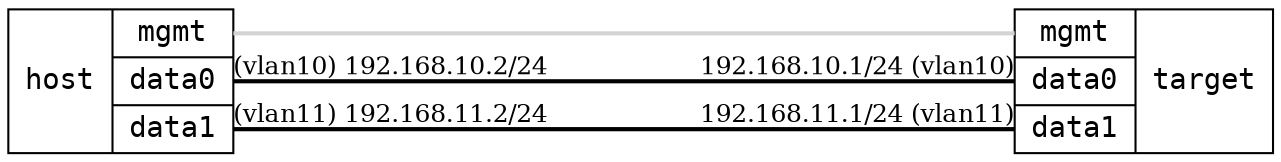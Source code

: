 graph "1x3" {
	layout="neato";
	overlap="false";
	esep="+150";

        node [shape=record, fontname="DejaVu Sans Mono, Book"];
	edge [color="cornflowerblue", penwidth="2", fontname="DejaVu Serif, Book"];

	host [
	    label="host | { <mgmt> mgmt | <data0> data0 | <data1>  data1 }",
	    pos="0,12!",
	    requires="controller",
	];

        target [
	    label="{ <mgmt> mgmt | <data0> data0 | <data1> data1 } | target",
	    pos="15,12!",

	    requires="infix",
	];

	host:mgmt -- target:mgmt [requires="mgmt", color=lightgrey]
	host:data0 -- target:data0 [color=black, fontcolor=black, fontsize=12, taillabel="(vlan10) 192.168.10.2/24", headlabel="192.168.10.1/24 (vlan10)"]
	host:data1 -- target:data1 [color=black, fontcolor=black, fontsize=12, taillabel="(vlan11) 192.168.11.2/24", headlabel="192.168.11.1/24 (vlan11)"]
}
